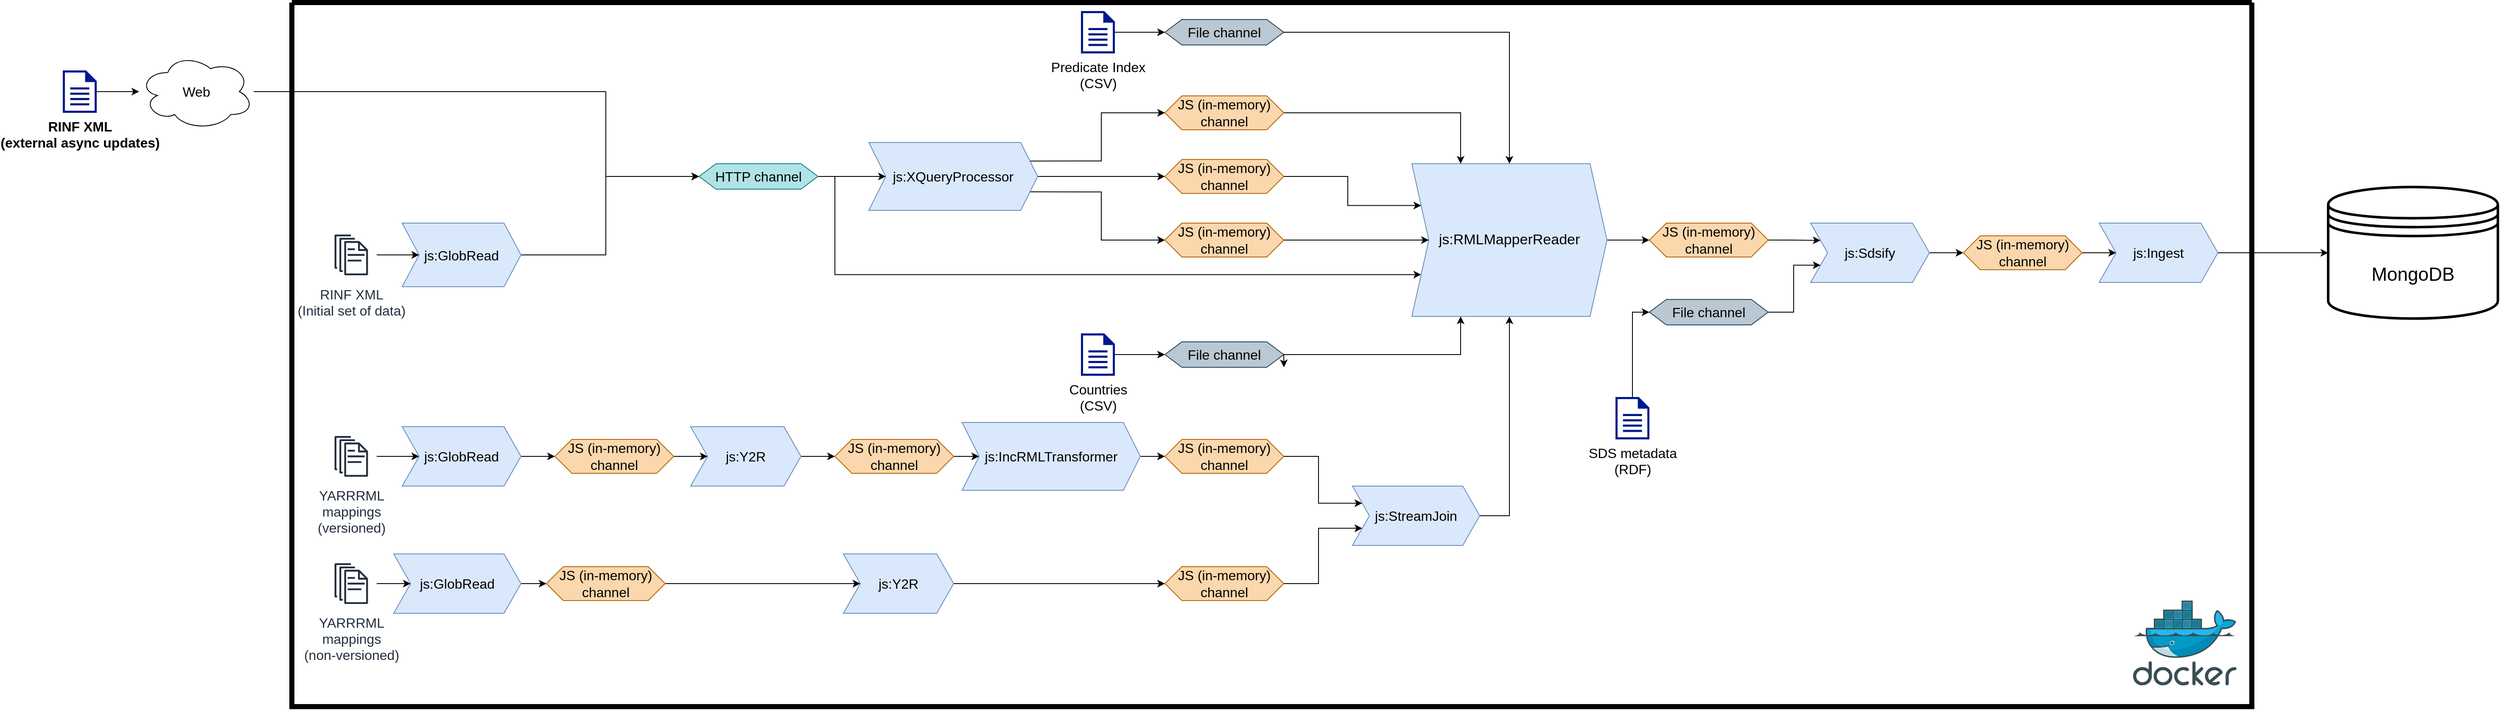 <mxfile version="20.7.4" type="device"><diagram name="Page-1" id="c7558073-3199-34d8-9f00-42111426c3f3"><mxGraphModel dx="2875" dy="2295" grid="1" gridSize="10" guides="1" tooltips="1" connect="1" arrows="1" fold="1" page="1" pageScale="1" pageWidth="826" pageHeight="1169" background="none" math="0" shadow="0"><root><mxCell id="0"/><mxCell id="1" parent="0"/><mxCell id="VIwxhafgTgFS98S8cbLf-207" value="" style="swimlane;startSize=0;fontSize=17;strokeWidth=6;" vertex="1" parent="1"><mxGeometry x="70" y="-1070" width="2310" height="830" as="geometry"><mxRectangle x="70" y="-1070" width="50" height="40" as="alternateBounds"/></mxGeometry></mxCell><mxCell id="VIwxhafgTgFS98S8cbLf-206" value="" style="sketch=0;aspect=fixed;html=1;points=[];align=center;image;fontSize=12;image=img/lib/mscae/Docker.svg;" vertex="1" parent="VIwxhafgTgFS98S8cbLf-207"><mxGeometry x="2170" y="705" width="121.95" height="100" as="geometry"/></mxCell><mxCell id="VIwxhafgTgFS98S8cbLf-116" value="File channel" style="shape=hexagon;perimeter=hexagonPerimeter2;whiteSpace=wrap;html=1;fixedSize=1;fillColor=#bac8d3;strokeColor=#23445d;fontSize=16;" vertex="1" parent="VIwxhafgTgFS98S8cbLf-207"><mxGeometry x="1029" y="400" width="140" height="30" as="geometry"/></mxCell><mxCell id="VIwxhafgTgFS98S8cbLf-106" value="Countries&lt;br style=&quot;font-size: 16px;&quot;&gt;(CSV)" style="sketch=0;aspect=fixed;pointerEvents=1;shadow=0;dashed=0;html=1;strokeColor=none;labelPosition=center;verticalLabelPosition=bottom;verticalAlign=top;align=center;fillColor=#00188D;shape=mxgraph.mscae.enterprise.document;fontSize=16;" vertex="1" parent="VIwxhafgTgFS98S8cbLf-207"><mxGeometry x="930" y="390" width="40" height="50" as="geometry"/></mxCell><mxCell id="VIwxhafgTgFS98S8cbLf-117" style="edgeStyle=orthogonalEdgeStyle;rounded=0;orthogonalLoop=1;jettySize=auto;html=1;entryX=0;entryY=0.5;entryDx=0;entryDy=0;fontSize=16;" edge="1" parent="VIwxhafgTgFS98S8cbLf-207" source="VIwxhafgTgFS98S8cbLf-106" target="VIwxhafgTgFS98S8cbLf-116"><mxGeometry relative="1" as="geometry"/></mxCell><mxCell id="VIwxhafgTgFS98S8cbLf-109" value="Predicate Index&lt;br style=&quot;font-size: 16px;&quot;&gt;(CSV)" style="sketch=0;aspect=fixed;pointerEvents=1;shadow=0;dashed=0;html=1;strokeColor=none;labelPosition=center;verticalLabelPosition=bottom;verticalAlign=top;align=center;fillColor=#00188D;shape=mxgraph.mscae.enterprise.document;fontSize=16;" vertex="1" parent="VIwxhafgTgFS98S8cbLf-207"><mxGeometry x="930" y="10" width="40" height="50" as="geometry"/></mxCell><mxCell id="VIwxhafgTgFS98S8cbLf-115" value="File channel" style="shape=hexagon;perimeter=hexagonPerimeter2;whiteSpace=wrap;html=1;fixedSize=1;fillColor=#bac8d3;strokeColor=#23445d;fontSize=16;" vertex="1" parent="VIwxhafgTgFS98S8cbLf-207"><mxGeometry x="1029" y="20" width="140" height="30" as="geometry"/></mxCell><mxCell id="VIwxhafgTgFS98S8cbLf-118" style="edgeStyle=orthogonalEdgeStyle;rounded=0;orthogonalLoop=1;jettySize=auto;html=1;entryX=0;entryY=0.5;entryDx=0;entryDy=0;fontSize=16;" edge="1" parent="VIwxhafgTgFS98S8cbLf-207" source="VIwxhafgTgFS98S8cbLf-109" target="VIwxhafgTgFS98S8cbLf-115"><mxGeometry relative="1" as="geometry"/></mxCell><mxCell id="VIwxhafgTgFS98S8cbLf-122" style="edgeStyle=orthogonalEdgeStyle;rounded=0;orthogonalLoop=1;jettySize=auto;html=1;entryX=0;entryY=0.5;entryDx=0;entryDy=0;fontSize=16;" edge="1" parent="1" source="VIwxhafgTgFS98S8cbLf-98" target="VIwxhafgTgFS98S8cbLf-121"><mxGeometry relative="1" as="geometry"/></mxCell><mxCell id="VIwxhafgTgFS98S8cbLf-98" value="YARRRML &lt;br&gt;mappings&lt;br style=&quot;font-size: 16px;&quot;&gt;(versioned)" style="sketch=0;outlineConnect=0;fontColor=#232F3E;gradientColor=none;strokeColor=#232F3E;fillColor=#ffffff;dashed=0;verticalLabelPosition=bottom;verticalAlign=top;align=center;html=1;fontSize=16;fontStyle=0;aspect=fixed;shape=mxgraph.aws4.resourceIcon;resIcon=mxgraph.aws4.documents;" vertex="1" parent="1"><mxGeometry x="110" y="-565" width="60" height="60" as="geometry"/></mxCell><mxCell id="VIwxhafgTgFS98S8cbLf-124" style="edgeStyle=orthogonalEdgeStyle;rounded=0;orthogonalLoop=1;jettySize=auto;html=1;fontSize=16;" edge="1" parent="1" source="VIwxhafgTgFS98S8cbLf-101" target="VIwxhafgTgFS98S8cbLf-123"><mxGeometry relative="1" as="geometry"/></mxCell><mxCell id="VIwxhafgTgFS98S8cbLf-101" value="YARRRML &lt;br&gt;mappings&lt;br style=&quot;font-size: 16px;&quot;&gt;(non-versioned)" style="sketch=0;outlineConnect=0;fontColor=#232F3E;gradientColor=none;strokeColor=#232F3E;fillColor=#ffffff;dashed=0;verticalLabelPosition=bottom;verticalAlign=top;align=center;html=1;fontSize=16;fontStyle=0;aspect=fixed;shape=mxgraph.aws4.resourceIcon;resIcon=mxgraph.aws4.documents;" vertex="1" parent="1"><mxGeometry x="110" y="-415" width="60" height="60" as="geometry"/></mxCell><mxCell id="VIwxhafgTgFS98S8cbLf-120" style="edgeStyle=orthogonalEdgeStyle;rounded=0;orthogonalLoop=1;jettySize=auto;html=1;fontSize=16;" edge="1" parent="1" source="VIwxhafgTgFS98S8cbLf-103" target="VIwxhafgTgFS98S8cbLf-119"><mxGeometry relative="1" as="geometry"/></mxCell><mxCell id="VIwxhafgTgFS98S8cbLf-212" style="edgeStyle=orthogonalEdgeStyle;rounded=0;orthogonalLoop=1;jettySize=auto;html=1;entryX=0;entryY=0.75;entryDx=0;entryDy=0;fontSize=22;" edge="1" parent="1" source="VIwxhafgTgFS98S8cbLf-103" target="VIwxhafgTgFS98S8cbLf-146"><mxGeometry relative="1" as="geometry"><Array as="points"><mxPoint x="710" y="-865"/><mxPoint x="710" y="-749"/></Array></mxGeometry></mxCell><mxCell id="VIwxhafgTgFS98S8cbLf-103" value="HTTP channel" style="shape=hexagon;perimeter=hexagonPerimeter2;whiteSpace=wrap;html=1;fixedSize=1;fillColor=#b0e3e6;strokeColor=#0e8088;fontSize=16;" vertex="1" parent="1"><mxGeometry x="550" y="-880" width="140" height="30" as="geometry"/></mxCell><mxCell id="VIwxhafgTgFS98S8cbLf-184" style="edgeStyle=orthogonalEdgeStyle;rounded=0;orthogonalLoop=1;jettySize=auto;html=1;fontSize=16;" edge="1" parent="1" source="VIwxhafgTgFS98S8cbLf-104" target="VIwxhafgTgFS98S8cbLf-182"><mxGeometry relative="1" as="geometry"/></mxCell><mxCell id="VIwxhafgTgFS98S8cbLf-104" value="&lt;b style=&quot;font-size: 16px;&quot;&gt;RINF XML&lt;br style=&quot;font-size: 16px;&quot;&gt;(external async updates)&lt;br style=&quot;font-size: 16px;&quot;&gt;&lt;/b&gt;" style="sketch=0;aspect=fixed;pointerEvents=1;shadow=0;dashed=0;html=1;strokeColor=none;labelPosition=center;verticalLabelPosition=bottom;verticalAlign=top;align=center;fillColor=#00188D;shape=mxgraph.mscae.enterprise.document;fontSize=16;" vertex="1" parent="1"><mxGeometry x="-200" y="-990" width="40" height="50" as="geometry"/></mxCell><mxCell id="VIwxhafgTgFS98S8cbLf-162" style="edgeStyle=orthogonalEdgeStyle;rounded=0;orthogonalLoop=1;jettySize=auto;html=1;entryX=0.5;entryY=0;entryDx=0;entryDy=0;fontSize=16;" edge="1" parent="1" source="VIwxhafgTgFS98S8cbLf-115" target="VIwxhafgTgFS98S8cbLf-146"><mxGeometry relative="1" as="geometry"/></mxCell><mxCell id="VIwxhafgTgFS98S8cbLf-170" style="edgeStyle=orthogonalEdgeStyle;rounded=0;orthogonalLoop=1;jettySize=auto;html=1;entryX=0.25;entryY=1;entryDx=0;entryDy=0;fontSize=16;" edge="1" parent="1" source="VIwxhafgTgFS98S8cbLf-116" target="VIwxhafgTgFS98S8cbLf-146"><mxGeometry relative="1" as="geometry"/></mxCell><mxCell id="VIwxhafgTgFS98S8cbLf-151" style="edgeStyle=orthogonalEdgeStyle;rounded=0;orthogonalLoop=1;jettySize=auto;html=1;exitX=1;exitY=0.5;exitDx=0;exitDy=0;entryX=0;entryY=0.5;entryDx=0;entryDy=0;fontSize=16;" edge="1" parent="1" source="VIwxhafgTgFS98S8cbLf-119" target="VIwxhafgTgFS98S8cbLf-149"><mxGeometry relative="1" as="geometry"/></mxCell><mxCell id="VIwxhafgTgFS98S8cbLf-152" style="edgeStyle=orthogonalEdgeStyle;rounded=0;orthogonalLoop=1;jettySize=auto;html=1;exitX=1;exitY=0.25;exitDx=0;exitDy=0;entryX=0;entryY=0.5;entryDx=0;entryDy=0;fontSize=16;" edge="1" parent="1" source="VIwxhafgTgFS98S8cbLf-119" target="VIwxhafgTgFS98S8cbLf-148"><mxGeometry relative="1" as="geometry"/></mxCell><mxCell id="VIwxhafgTgFS98S8cbLf-153" style="edgeStyle=orthogonalEdgeStyle;rounded=0;orthogonalLoop=1;jettySize=auto;html=1;exitX=1;exitY=0.75;exitDx=0;exitDy=0;entryX=0;entryY=0.5;entryDx=0;entryDy=0;fontSize=16;" edge="1" parent="1" source="VIwxhafgTgFS98S8cbLf-119" target="VIwxhafgTgFS98S8cbLf-150"><mxGeometry relative="1" as="geometry"/></mxCell><mxCell id="VIwxhafgTgFS98S8cbLf-119" value="js:XQueryProcessor" style="shape=step;perimeter=stepPerimeter;whiteSpace=wrap;html=1;fixedSize=1;fillColor=#dae8fc;strokeColor=#6c8ebf;fontSize=16;align=center;" vertex="1" parent="1"><mxGeometry x="750" y="-905" width="199" height="80" as="geometry"/></mxCell><mxCell id="VIwxhafgTgFS98S8cbLf-128" style="edgeStyle=orthogonalEdgeStyle;rounded=0;orthogonalLoop=1;jettySize=auto;html=1;entryX=0;entryY=0.5;entryDx=0;entryDy=0;fontSize=16;" edge="1" parent="1" source="VIwxhafgTgFS98S8cbLf-121" target="VIwxhafgTgFS98S8cbLf-125"><mxGeometry relative="1" as="geometry"/></mxCell><mxCell id="VIwxhafgTgFS98S8cbLf-121" value="js:GlobRead" style="shape=step;perimeter=stepPerimeter;whiteSpace=wrap;html=1;fixedSize=1;fillColor=#dae8fc;strokeColor=#6c8ebf;fontSize=16;align=center;" vertex="1" parent="1"><mxGeometry x="200" y="-570" width="140" height="70" as="geometry"/></mxCell><mxCell id="VIwxhafgTgFS98S8cbLf-132" style="edgeStyle=orthogonalEdgeStyle;rounded=0;orthogonalLoop=1;jettySize=auto;html=1;exitX=1;exitY=0.5;exitDx=0;exitDy=0;entryX=0;entryY=0.5;entryDx=0;entryDy=0;fontSize=16;" edge="1" parent="1" source="VIwxhafgTgFS98S8cbLf-123" target="VIwxhafgTgFS98S8cbLf-140"><mxGeometry relative="1" as="geometry"><mxPoint x="390" y="-385" as="targetPoint"/></mxGeometry></mxCell><mxCell id="VIwxhafgTgFS98S8cbLf-123" value="js:GlobRead" style="shape=step;perimeter=stepPerimeter;whiteSpace=wrap;html=1;fixedSize=1;fillColor=#dae8fc;strokeColor=#6c8ebf;fontSize=16;align=center;" vertex="1" parent="1"><mxGeometry x="190" y="-420" width="150" height="70" as="geometry"/></mxCell><mxCell id="VIwxhafgTgFS98S8cbLf-130" style="edgeStyle=orthogonalEdgeStyle;rounded=0;orthogonalLoop=1;jettySize=auto;html=1;exitX=1;exitY=0.5;exitDx=0;exitDy=0;fontSize=16;" edge="1" parent="1" source="VIwxhafgTgFS98S8cbLf-125" target="VIwxhafgTgFS98S8cbLf-126"><mxGeometry relative="1" as="geometry"><mxPoint x="660" y="-535" as="targetPoint"/></mxGeometry></mxCell><mxCell id="VIwxhafgTgFS98S8cbLf-125" value="JS (in-memory) &lt;br style=&quot;font-size: 16px;&quot;&gt;channel" style="shape=hexagon;perimeter=hexagonPerimeter2;whiteSpace=wrap;html=1;fixedSize=1;fillColor=#fad7ac;strokeColor=#b46504;fontSize=16;" vertex="1" parent="1"><mxGeometry x="380" y="-555" width="140" height="40" as="geometry"/></mxCell><mxCell id="VIwxhafgTgFS98S8cbLf-135" style="edgeStyle=orthogonalEdgeStyle;rounded=0;orthogonalLoop=1;jettySize=auto;html=1;exitX=1;exitY=0.5;exitDx=0;exitDy=0;fontSize=16;entryX=0;entryY=0.5;entryDx=0;entryDy=0;" edge="1" parent="1" source="VIwxhafgTgFS98S8cbLf-126" target="VIwxhafgTgFS98S8cbLf-141"><mxGeometry relative="1" as="geometry"><mxPoint x="800" y="-535" as="targetPoint"/></mxGeometry></mxCell><mxCell id="VIwxhafgTgFS98S8cbLf-126" value="js:Y2R" style="shape=step;perimeter=stepPerimeter;whiteSpace=wrap;html=1;fixedSize=1;fillColor=#dae8fc;strokeColor=#6c8ebf;fontSize=16;align=center;" vertex="1" parent="1"><mxGeometry x="540" y="-570" width="130" height="70" as="geometry"/></mxCell><mxCell id="VIwxhafgTgFS98S8cbLf-138" style="edgeStyle=orthogonalEdgeStyle;rounded=0;orthogonalLoop=1;jettySize=auto;html=1;exitX=1;exitY=0.5;exitDx=0;exitDy=0;fontSize=16;entryX=0;entryY=0.5;entryDx=0;entryDy=0;" edge="1" parent="1" source="VIwxhafgTgFS98S8cbLf-127" target="VIwxhafgTgFS98S8cbLf-143"><mxGeometry relative="1" as="geometry"><mxPoint x="800" y="-385" as="targetPoint"/></mxGeometry></mxCell><mxCell id="VIwxhafgTgFS98S8cbLf-127" value="js:Y2R" style="shape=step;perimeter=stepPerimeter;whiteSpace=wrap;html=1;fixedSize=1;fillColor=#dae8fc;strokeColor=#6c8ebf;fontSize=16;align=center;" vertex="1" parent="1"><mxGeometry x="720" y="-420" width="130" height="70" as="geometry"/></mxCell><mxCell id="VIwxhafgTgFS98S8cbLf-133" style="edgeStyle=orthogonalEdgeStyle;rounded=0;orthogonalLoop=1;jettySize=auto;html=1;fontSize=16;exitX=1;exitY=0.5;exitDx=0;exitDy=0;" edge="1" parent="1" source="VIwxhafgTgFS98S8cbLf-140" target="VIwxhafgTgFS98S8cbLf-127"><mxGeometry relative="1" as="geometry"><mxPoint x="570" y="-385" as="sourcePoint"/></mxGeometry></mxCell><mxCell id="VIwxhafgTgFS98S8cbLf-140" value="JS (in-memory) &lt;br style=&quot;font-size: 16px;&quot;&gt;channel" style="shape=hexagon;perimeter=hexagonPerimeter2;whiteSpace=wrap;html=1;fixedSize=1;fillColor=#fad7ac;strokeColor=#b46504;fontSize=16;" vertex="1" parent="1"><mxGeometry x="370" y="-405" width="140" height="40" as="geometry"/></mxCell><mxCell id="VIwxhafgTgFS98S8cbLf-145" style="edgeStyle=orthogonalEdgeStyle;rounded=0;orthogonalLoop=1;jettySize=auto;html=1;exitX=1;exitY=0.5;exitDx=0;exitDy=0;entryX=0;entryY=0.5;entryDx=0;entryDy=0;fontSize=16;" edge="1" parent="1" source="VIwxhafgTgFS98S8cbLf-141" target="VIwxhafgTgFS98S8cbLf-144"><mxGeometry relative="1" as="geometry"/></mxCell><mxCell id="VIwxhafgTgFS98S8cbLf-141" value="JS (in-memory) &lt;br style=&quot;font-size: 16px;&quot;&gt;channel" style="shape=hexagon;perimeter=hexagonPerimeter2;whiteSpace=wrap;html=1;fixedSize=1;fillColor=#fad7ac;strokeColor=#b46504;fontSize=16;" vertex="1" parent="1"><mxGeometry x="710" y="-555" width="140" height="40" as="geometry"/></mxCell><mxCell id="VIwxhafgTgFS98S8cbLf-161" style="edgeStyle=orthogonalEdgeStyle;rounded=0;orthogonalLoop=1;jettySize=auto;html=1;exitX=1;exitY=0.5;exitDx=0;exitDy=0;entryX=0;entryY=0.75;entryDx=0;entryDy=0;fontSize=16;" edge="1" parent="1" source="VIwxhafgTgFS98S8cbLf-143" target="VIwxhafgTgFS98S8cbLf-154"><mxGeometry relative="1" as="geometry"><Array as="points"><mxPoint x="1280" y="-385"/><mxPoint x="1280" y="-450"/></Array></mxGeometry></mxCell><mxCell id="VIwxhafgTgFS98S8cbLf-143" value="JS (in-memory) &lt;br style=&quot;font-size: 16px;&quot;&gt;channel" style="shape=hexagon;perimeter=hexagonPerimeter2;whiteSpace=wrap;html=1;fixedSize=1;fillColor=#fad7ac;strokeColor=#b46504;fontSize=16;" vertex="1" parent="1"><mxGeometry x="1099" y="-405" width="140" height="40" as="geometry"/></mxCell><mxCell id="VIwxhafgTgFS98S8cbLf-156" style="edgeStyle=orthogonalEdgeStyle;rounded=0;orthogonalLoop=1;jettySize=auto;html=1;fontSize=16;" edge="1" parent="1" source="VIwxhafgTgFS98S8cbLf-144" target="VIwxhafgTgFS98S8cbLf-155"><mxGeometry relative="1" as="geometry"/></mxCell><mxCell id="VIwxhafgTgFS98S8cbLf-144" value="js:IncRMLTransformer" style="shape=step;perimeter=stepPerimeter;whiteSpace=wrap;html=1;fixedSize=1;fillColor=#dae8fc;strokeColor=#6c8ebf;fontSize=16;align=center;" vertex="1" parent="1"><mxGeometry x="860" y="-575" width="210" height="80" as="geometry"/></mxCell><mxCell id="VIwxhafgTgFS98S8cbLf-189" style="edgeStyle=orthogonalEdgeStyle;rounded=0;orthogonalLoop=1;jettySize=auto;html=1;fontSize=16;" edge="1" parent="1" source="VIwxhafgTgFS98S8cbLf-146" target="VIwxhafgTgFS98S8cbLf-188"><mxGeometry relative="1" as="geometry"/></mxCell><mxCell id="VIwxhafgTgFS98S8cbLf-146" value="&lt;font style=&quot;font-size: 17px;&quot;&gt;js:RMLMapperReader&lt;/font&gt;" style="shape=step;perimeter=stepPerimeter;whiteSpace=wrap;html=1;fixedSize=1;fillColor=#dae8fc;strokeColor=#6c8ebf;fontSize=17;align=center;" vertex="1" parent="1"><mxGeometry x="1390" y="-880" width="230" height="180" as="geometry"/></mxCell><mxCell id="VIwxhafgTgFS98S8cbLf-166" style="edgeStyle=orthogonalEdgeStyle;rounded=0;orthogonalLoop=1;jettySize=auto;html=1;entryX=0.25;entryY=0;entryDx=0;entryDy=0;fontSize=16;" edge="1" parent="1" source="VIwxhafgTgFS98S8cbLf-148" target="VIwxhafgTgFS98S8cbLf-146"><mxGeometry relative="1" as="geometry"/></mxCell><mxCell id="VIwxhafgTgFS98S8cbLf-148" value="JS (in-memory) &lt;br style=&quot;font-size: 16px;&quot;&gt;channel" style="shape=hexagon;perimeter=hexagonPerimeter2;whiteSpace=wrap;html=1;fixedSize=1;fillColor=#fad7ac;strokeColor=#b46504;fontSize=16;" vertex="1" parent="1"><mxGeometry x="1099" y="-960" width="140" height="40" as="geometry"/></mxCell><mxCell id="VIwxhafgTgFS98S8cbLf-167" style="edgeStyle=orthogonalEdgeStyle;rounded=0;orthogonalLoop=1;jettySize=auto;html=1;entryX=0;entryY=0.25;entryDx=0;entryDy=0;fontSize=16;" edge="1" parent="1" source="VIwxhafgTgFS98S8cbLf-149" target="VIwxhafgTgFS98S8cbLf-146"><mxGeometry relative="1" as="geometry"/></mxCell><mxCell id="VIwxhafgTgFS98S8cbLf-149" value="JS (in-memory) &lt;br style=&quot;font-size: 16px;&quot;&gt;channel" style="shape=hexagon;perimeter=hexagonPerimeter2;whiteSpace=wrap;html=1;fixedSize=1;fillColor=#fad7ac;strokeColor=#b46504;fontSize=16;" vertex="1" parent="1"><mxGeometry x="1099" y="-885" width="140" height="40" as="geometry"/></mxCell><mxCell id="VIwxhafgTgFS98S8cbLf-168" style="edgeStyle=orthogonalEdgeStyle;rounded=0;orthogonalLoop=1;jettySize=auto;html=1;fontSize=16;" edge="1" parent="1" source="VIwxhafgTgFS98S8cbLf-150" target="VIwxhafgTgFS98S8cbLf-146"><mxGeometry relative="1" as="geometry"/></mxCell><mxCell id="VIwxhafgTgFS98S8cbLf-150" value="JS (in-memory) &lt;br style=&quot;font-size: 16px;&quot;&gt;channel" style="shape=hexagon;perimeter=hexagonPerimeter2;whiteSpace=wrap;html=1;fixedSize=1;fillColor=#fad7ac;strokeColor=#b46504;fontSize=16;" vertex="1" parent="1"><mxGeometry x="1099" y="-810" width="140" height="40" as="geometry"/></mxCell><mxCell id="VIwxhafgTgFS98S8cbLf-169" style="edgeStyle=orthogonalEdgeStyle;rounded=0;orthogonalLoop=1;jettySize=auto;html=1;fontSize=16;exitX=1;exitY=0.5;exitDx=0;exitDy=0;" edge="1" parent="1" source="VIwxhafgTgFS98S8cbLf-154" target="VIwxhafgTgFS98S8cbLf-146"><mxGeometry relative="1" as="geometry"><mxPoint x="1400" y="-477.5" as="sourcePoint"/></mxGeometry></mxCell><mxCell id="VIwxhafgTgFS98S8cbLf-154" value="js:StreamJoin" style="shape=step;perimeter=stepPerimeter;whiteSpace=wrap;html=1;fixedSize=1;fillColor=#dae8fc;strokeColor=#6c8ebf;fontSize=16;align=center;" vertex="1" parent="1"><mxGeometry x="1320" y="-500" width="150" height="70" as="geometry"/></mxCell><mxCell id="VIwxhafgTgFS98S8cbLf-159" style="edgeStyle=orthogonalEdgeStyle;rounded=0;orthogonalLoop=1;jettySize=auto;html=1;entryX=0;entryY=0.25;entryDx=0;entryDy=0;fontSize=16;" edge="1" parent="1" source="VIwxhafgTgFS98S8cbLf-155" target="VIwxhafgTgFS98S8cbLf-154"><mxGeometry relative="1" as="geometry"><Array as="points"><mxPoint x="1280" y="-535"/><mxPoint x="1280" y="-480"/></Array></mxGeometry></mxCell><mxCell id="VIwxhafgTgFS98S8cbLf-155" value="JS (in-memory) &lt;br style=&quot;font-size: 16px;&quot;&gt;channel" style="shape=hexagon;perimeter=hexagonPerimeter2;whiteSpace=wrap;html=1;fixedSize=1;fillColor=#fad7ac;strokeColor=#b46504;fontSize=16;" vertex="1" parent="1"><mxGeometry x="1099" y="-555" width="140" height="40" as="geometry"/></mxCell><mxCell id="VIwxhafgTgFS98S8cbLf-180" style="edgeStyle=orthogonalEdgeStyle;rounded=0;orthogonalLoop=1;jettySize=auto;html=1;fontSize=16;" edge="1" parent="1" source="VIwxhafgTgFS98S8cbLf-172" target="VIwxhafgTgFS98S8cbLf-173"><mxGeometry relative="1" as="geometry"/></mxCell><mxCell id="VIwxhafgTgFS98S8cbLf-172" value="RINF XML&lt;br style=&quot;font-size: 16px;&quot;&gt;(Initial set of data)" style="sketch=0;outlineConnect=0;fontColor=#232F3E;gradientColor=none;strokeColor=#232F3E;fillColor=#ffffff;dashed=0;verticalLabelPosition=bottom;verticalAlign=top;align=center;html=1;fontSize=16;fontStyle=0;aspect=fixed;shape=mxgraph.aws4.resourceIcon;resIcon=mxgraph.aws4.documents;" vertex="1" parent="1"><mxGeometry x="110" y="-802.5" width="60" height="60" as="geometry"/></mxCell><mxCell id="VIwxhafgTgFS98S8cbLf-181" style="edgeStyle=orthogonalEdgeStyle;rounded=0;orthogonalLoop=1;jettySize=auto;html=1;fontSize=16;entryX=0;entryY=0.5;entryDx=0;entryDy=0;" edge="1" parent="1" source="VIwxhafgTgFS98S8cbLf-173" target="VIwxhafgTgFS98S8cbLf-103"><mxGeometry relative="1" as="geometry"><mxPoint x="610" y="-865" as="targetPoint"/><Array as="points"><mxPoint x="440" y="-772"/><mxPoint x="440" y="-865"/></Array></mxGeometry></mxCell><mxCell id="VIwxhafgTgFS98S8cbLf-173" value="js:GlobRead" style="shape=step;perimeter=stepPerimeter;whiteSpace=wrap;html=1;fixedSize=1;fillColor=#dae8fc;strokeColor=#6c8ebf;fontSize=16;align=center;" vertex="1" parent="1"><mxGeometry x="200" y="-810" width="140" height="75" as="geometry"/></mxCell><mxCell id="VIwxhafgTgFS98S8cbLf-185" style="edgeStyle=orthogonalEdgeStyle;rounded=0;orthogonalLoop=1;jettySize=auto;html=1;entryX=0;entryY=0.5;entryDx=0;entryDy=0;fontSize=16;" edge="1" parent="1" source="VIwxhafgTgFS98S8cbLf-182" target="VIwxhafgTgFS98S8cbLf-103"><mxGeometry relative="1" as="geometry"><Array as="points"><mxPoint x="440" y="-965"/><mxPoint x="440" y="-865"/></Array></mxGeometry></mxCell><mxCell id="VIwxhafgTgFS98S8cbLf-182" value="Web" style="ellipse;shape=cloud;whiteSpace=wrap;html=1;fontSize=16;" vertex="1" parent="1"><mxGeometry x="-110" y="-1010" width="135" height="90" as="geometry"/></mxCell><mxCell id="VIwxhafgTgFS98S8cbLf-191" style="edgeStyle=orthogonalEdgeStyle;rounded=0;orthogonalLoop=1;jettySize=auto;html=1;fontSize=16;entryX=0;entryY=0.25;entryDx=0;entryDy=0;" edge="1" parent="1" source="VIwxhafgTgFS98S8cbLf-188" target="VIwxhafgTgFS98S8cbLf-190"><mxGeometry relative="1" as="geometry"/></mxCell><mxCell id="VIwxhafgTgFS98S8cbLf-188" value="JS (in-memory) &lt;br style=&quot;font-size: 16px;&quot;&gt;channel" style="shape=hexagon;perimeter=hexagonPerimeter2;whiteSpace=wrap;html=1;fixedSize=1;fillColor=#fad7ac;strokeColor=#b46504;fontSize=16;" vertex="1" parent="1"><mxGeometry x="1670" y="-810" width="140" height="40" as="geometry"/></mxCell><mxCell id="VIwxhafgTgFS98S8cbLf-194" style="edgeStyle=orthogonalEdgeStyle;rounded=0;orthogonalLoop=1;jettySize=auto;html=1;entryX=0;entryY=0.5;entryDx=0;entryDy=0;fontSize=17;" edge="1" parent="1" source="VIwxhafgTgFS98S8cbLf-190" target="VIwxhafgTgFS98S8cbLf-193"><mxGeometry relative="1" as="geometry"/></mxCell><mxCell id="VIwxhafgTgFS98S8cbLf-190" value="js:Sdsify" style="shape=step;perimeter=stepPerimeter;whiteSpace=wrap;html=1;fixedSize=1;fillColor=#dae8fc;strokeColor=#6c8ebf;fontSize=16;align=center;" vertex="1" parent="1"><mxGeometry x="1860" y="-810" width="140" height="70" as="geometry"/></mxCell><mxCell id="VIwxhafgTgFS98S8cbLf-196" style="edgeStyle=orthogonalEdgeStyle;rounded=0;orthogonalLoop=1;jettySize=auto;html=1;fontSize=17;" edge="1" parent="1" source="VIwxhafgTgFS98S8cbLf-193" target="VIwxhafgTgFS98S8cbLf-195"><mxGeometry relative="1" as="geometry"/></mxCell><mxCell id="VIwxhafgTgFS98S8cbLf-193" value="JS (in-memory) &lt;br style=&quot;font-size: 16px;&quot;&gt;channel" style="shape=hexagon;perimeter=hexagonPerimeter2;whiteSpace=wrap;html=1;fixedSize=1;fillColor=#fad7ac;strokeColor=#b46504;fontSize=16;" vertex="1" parent="1"><mxGeometry x="2040" y="-795" width="140" height="40" as="geometry"/></mxCell><mxCell id="VIwxhafgTgFS98S8cbLf-209" style="edgeStyle=orthogonalEdgeStyle;rounded=0;orthogonalLoop=1;jettySize=auto;html=1;entryX=0;entryY=0.5;entryDx=0;entryDy=0;fontSize=17;" edge="1" parent="1" source="VIwxhafgTgFS98S8cbLf-195" target="VIwxhafgTgFS98S8cbLf-208"><mxGeometry relative="1" as="geometry"/></mxCell><mxCell id="VIwxhafgTgFS98S8cbLf-195" value="js:Ingest" style="shape=step;perimeter=stepPerimeter;whiteSpace=wrap;html=1;fixedSize=1;fillColor=#dae8fc;strokeColor=#6c8ebf;fontSize=16;align=center;" vertex="1" parent="1"><mxGeometry x="2200" y="-810" width="140" height="70" as="geometry"/></mxCell><mxCell id="VIwxhafgTgFS98S8cbLf-198" style="edgeStyle=orthogonalEdgeStyle;rounded=0;orthogonalLoop=1;jettySize=auto;html=1;entryX=0;entryY=0.75;entryDx=0;entryDy=0;fontSize=17;" edge="1" parent="1" source="VIwxhafgTgFS98S8cbLf-197" target="VIwxhafgTgFS98S8cbLf-190"><mxGeometry relative="1" as="geometry"><Array as="points"><mxPoint x="1840" y="-705"/><mxPoint x="1840" y="-760"/></Array></mxGeometry></mxCell><mxCell id="VIwxhafgTgFS98S8cbLf-197" value="File channel" style="shape=hexagon;perimeter=hexagonPerimeter2;whiteSpace=wrap;html=1;fixedSize=1;fillColor=#bac8d3;strokeColor=#23445d;fontSize=16;" vertex="1" parent="1"><mxGeometry x="1670" y="-720" width="140" height="30" as="geometry"/></mxCell><mxCell id="VIwxhafgTgFS98S8cbLf-200" style="edgeStyle=orthogonalEdgeStyle;rounded=0;orthogonalLoop=1;jettySize=auto;html=1;entryX=0;entryY=0.5;entryDx=0;entryDy=0;fontSize=17;" edge="1" parent="1" source="VIwxhafgTgFS98S8cbLf-199" target="VIwxhafgTgFS98S8cbLf-197"><mxGeometry relative="1" as="geometry"/></mxCell><mxCell id="VIwxhafgTgFS98S8cbLf-199" value="SDS metadata&lt;br&gt;(RDF)" style="sketch=0;aspect=fixed;pointerEvents=1;shadow=0;dashed=0;html=1;strokeColor=none;labelPosition=center;verticalLabelPosition=bottom;verticalAlign=top;align=center;fillColor=#00188D;shape=mxgraph.mscae.enterprise.document;fontSize=16;" vertex="1" parent="1"><mxGeometry x="1630" y="-605" width="40" height="50" as="geometry"/></mxCell><mxCell id="VIwxhafgTgFS98S8cbLf-208" value="&lt;font style=&quot;font-size: 22px;&quot;&gt;MongoDB&lt;/font&gt;" style="shape=datastore;whiteSpace=wrap;html=1;strokeWidth=3;fontSize=17;" vertex="1" parent="1"><mxGeometry x="2470" y="-852.5" width="200" height="155" as="geometry"/></mxCell><mxCell id="VIwxhafgTgFS98S8cbLf-210" style="edgeStyle=orthogonalEdgeStyle;rounded=0;orthogonalLoop=1;jettySize=auto;html=1;exitX=1;exitY=0.5;exitDx=0;exitDy=0;fontSize=22;" edge="1" parent="1" source="VIwxhafgTgFS98S8cbLf-116"><mxGeometry relative="1" as="geometry"><mxPoint x="1239.286" y="-640" as="targetPoint"/></mxGeometry></mxCell></root></mxGraphModel></diagram></mxfile>